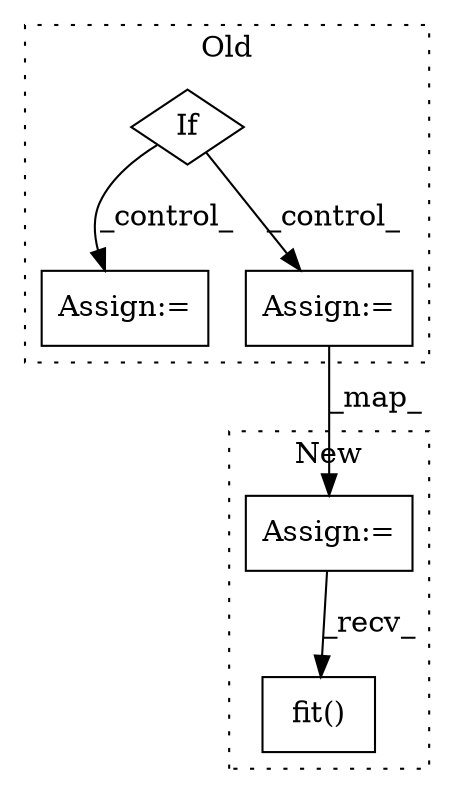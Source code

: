 digraph G {
subgraph cluster0 {
1 [label="If" a="96" s="39304" l="3" shape="diamond"];
3 [label="Assign:=" a="68" s="39340" l="3" shape="box"];
4 [label="Assign:=" a="68" s="39418" l="3" shape="box"];
label = "Old";
style="dotted";
}
subgraph cluster1 {
2 [label="fit()" a="75" s="25983,26004" l="14,1" shape="box"];
5 [label="Assign:=" a="68" s="25855" l="3" shape="box"];
label = "New";
style="dotted";
}
1 -> 3 [label="_control_"];
1 -> 4 [label="_control_"];
4 -> 5 [label="_map_"];
5 -> 2 [label="_recv_"];
}